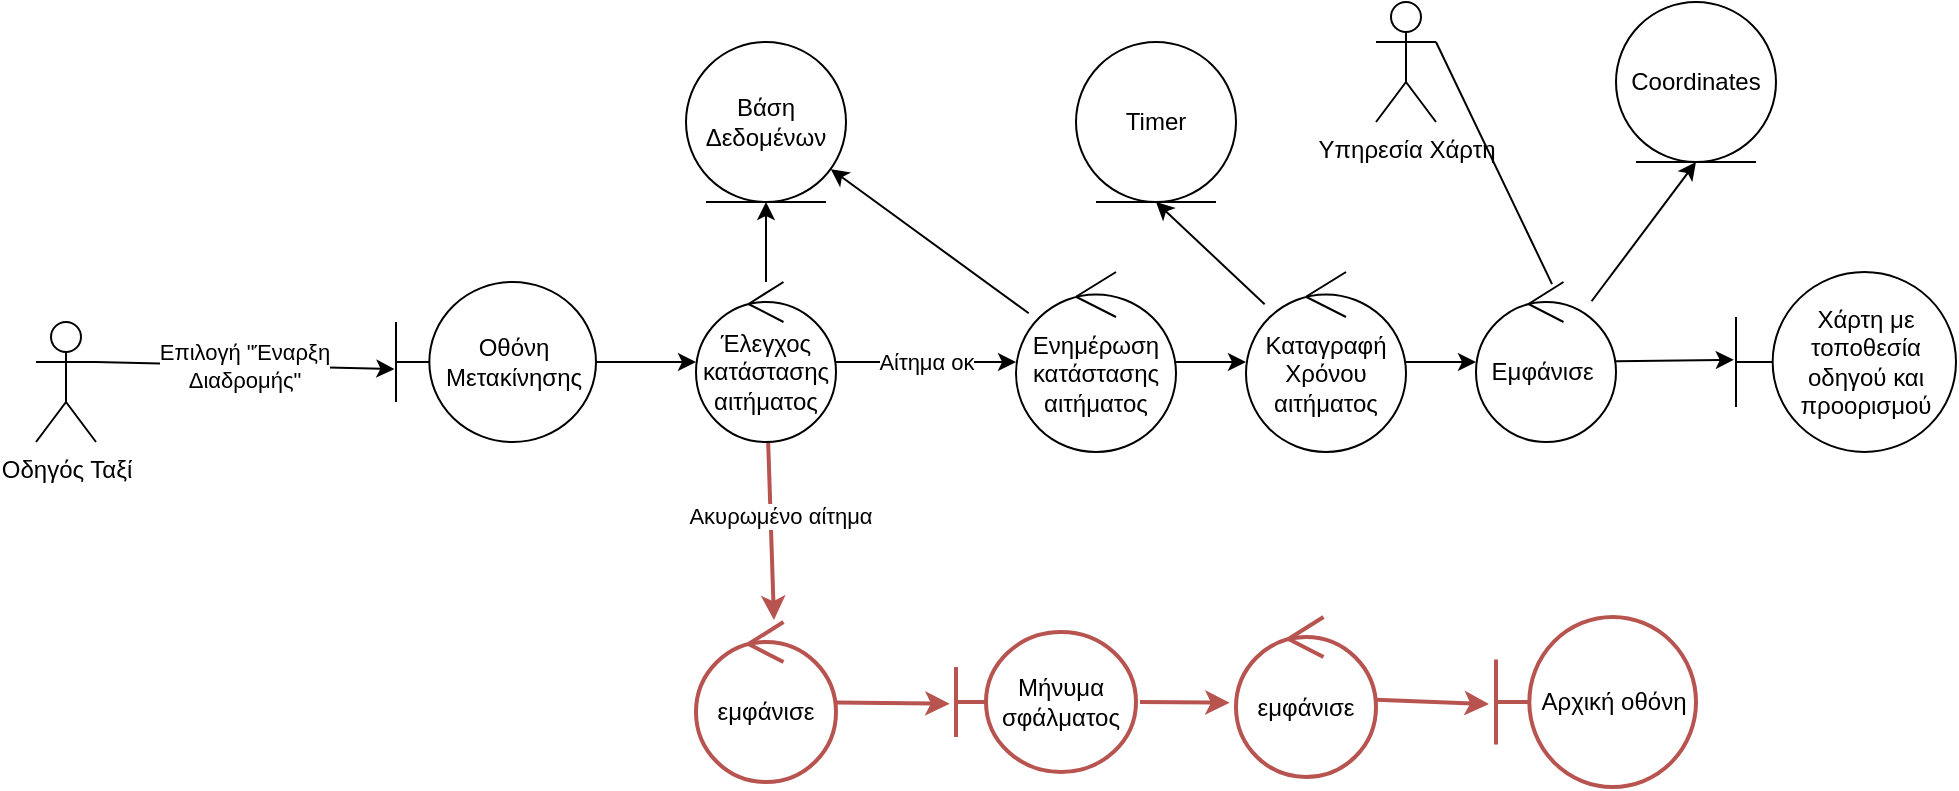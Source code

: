 <mxfile>
    <diagram id="DwINkmmucJ1cN0AH-Ct3" name="Page-1">
        <mxGraphModel dx="1207" dy="1139" grid="1" gridSize="10" guides="1" tooltips="1" connect="1" arrows="1" fold="1" page="1" pageScale="1" pageWidth="850" pageHeight="1100" math="0" shadow="0">
            <root>
                <mxCell id="0"/>
                <mxCell id="1" parent="0"/>
                <mxCell id="8" value="Επιλογή &quot;Έναρξη&lt;br&gt;Διαδρομής&quot;" style="edgeStyle=none;html=1;exitX=1;exitY=0.333;exitDx=0;exitDy=0;exitPerimeter=0;entryX=-0.008;entryY=0.544;entryDx=0;entryDy=0;entryPerimeter=0;" parent="1" source="2" target="3" edge="1">
                    <mxGeometry relative="1" as="geometry">
                        <mxPoint x="338.0" y="152" as="targetPoint"/>
                    </mxGeometry>
                </mxCell>
                <mxCell id="2" value="Οδηγός Ταξί" style="shape=umlActor;verticalLabelPosition=bottom;verticalAlign=top;html=1;" parent="1" vertex="1">
                    <mxGeometry x="160" y="260" width="30" height="60" as="geometry"/>
                </mxCell>
                <mxCell id="10" value="" style="edgeStyle=none;html=1;" parent="1" source="3" target="9" edge="1">
                    <mxGeometry relative="1" as="geometry"/>
                </mxCell>
                <mxCell id="3" value="Οθόνη&lt;br&gt;Μετακίνησης" style="shape=umlBoundary;whiteSpace=wrap;html=1;" parent="1" vertex="1">
                    <mxGeometry x="340" y="240" width="100" height="80" as="geometry"/>
                </mxCell>
                <mxCell id="12" value="" style="edgeStyle=none;html=1;" parent="1" source="9" target="11" edge="1">
                    <mxGeometry relative="1" as="geometry"/>
                </mxCell>
                <mxCell id="14" value="Αίτημα οκ" style="edgeStyle=none;html=1;" parent="1" source="9" target="13" edge="1">
                    <mxGeometry relative="1" as="geometry"/>
                </mxCell>
                <mxCell id="25" style="edgeStyle=none;html=1;entryX=0.557;entryY=-0.012;entryDx=0;entryDy=0;entryPerimeter=0;strokeColor=#B85450;strokeWidth=2;" parent="1" source="9" target="31" edge="1">
                    <mxGeometry relative="1" as="geometry">
                        <mxPoint x="590.99" y="399.6" as="targetPoint"/>
                    </mxGeometry>
                </mxCell>
                <mxCell id="26" value="Ακυρωμένο αίτημα" style="edgeLabel;html=1;align=center;verticalAlign=middle;resizable=0;points=[];" parent="25" vertex="1" connectable="0">
                    <mxGeometry x="-0.184" y="4" relative="1" as="geometry">
                        <mxPoint as="offset"/>
                    </mxGeometry>
                </mxCell>
                <mxCell id="9" value="Έλεγχος κατάστασης αιτήματος" style="ellipse;shape=umlControl;whiteSpace=wrap;html=1;" parent="1" vertex="1">
                    <mxGeometry x="490" y="240" width="70" height="80" as="geometry"/>
                </mxCell>
                <mxCell id="11" value="Βάση Δεδομένων" style="ellipse;shape=umlEntity;whiteSpace=wrap;html=1;" parent="1" vertex="1">
                    <mxGeometry x="485" y="120" width="80" height="80" as="geometry"/>
                </mxCell>
                <mxCell id="15" style="edgeStyle=none;html=1;" parent="1" source="13" target="11" edge="1">
                    <mxGeometry relative="1" as="geometry"/>
                </mxCell>
                <mxCell id="41" value="" style="edgeStyle=none;html=1;" parent="1" source="13" target="40" edge="1">
                    <mxGeometry relative="1" as="geometry"/>
                </mxCell>
                <mxCell id="13" value="Ενημέρωση κατάστασης αιτήματος" style="ellipse;shape=umlControl;whiteSpace=wrap;html=1;" parent="1" vertex="1">
                    <mxGeometry x="650" y="235" width="80" height="90" as="geometry"/>
                </mxCell>
                <mxCell id="30" style="edgeStyle=none;html=1;entryX=-0.01;entryY=0.488;entryDx=0;entryDy=0;entryPerimeter=0;" parent="1" source="16" target="29" edge="1">
                    <mxGeometry relative="1" as="geometry">
                        <mxPoint x="1000" y="290" as="targetPoint"/>
                    </mxGeometry>
                </mxCell>
                <mxCell id="60" style="edgeStyle=none;html=1;entryX=0.5;entryY=1;entryDx=0;entryDy=0;" parent="1" source="16" target="59" edge="1">
                    <mxGeometry relative="1" as="geometry"/>
                </mxCell>
                <mxCell id="16" value="Εμφάνισε&amp;nbsp;" style="ellipse;shape=umlControl;whiteSpace=wrap;html=1;" parent="1" vertex="1">
                    <mxGeometry x="880" y="240" width="70" height="80" as="geometry"/>
                </mxCell>
                <mxCell id="18" style="edgeStyle=none;html=1;entryX=0.543;entryY=0.013;entryDx=0;entryDy=0;entryPerimeter=0;endArrow=none;endFill=0;exitX=1;exitY=0.333;exitDx=0;exitDy=0;exitPerimeter=0;" parent="1" source="17" target="16" edge="1">
                    <mxGeometry relative="1" as="geometry"/>
                </mxCell>
                <mxCell id="17" value="Υπηρεσία Χάρτη" style="shape=umlActor;verticalLabelPosition=bottom;verticalAlign=top;html=1;" parent="1" vertex="1">
                    <mxGeometry x="830" y="100" width="30" height="60" as="geometry"/>
                </mxCell>
                <mxCell id="29" value="Χάρτη με τοποθεσία οδηγού και προορισμού" style="shape=umlBoundary;whiteSpace=wrap;html=1;" parent="1" vertex="1">
                    <mxGeometry x="1010" y="235" width="110" height="90" as="geometry"/>
                </mxCell>
                <mxCell id="47" style="edgeStyle=none;html=1;entryX=-0.035;entryY=0.512;entryDx=0;entryDy=0;entryPerimeter=0;strokeColor=#B85450;strokeWidth=2;" parent="1" source="31" target="49" edge="1">
                    <mxGeometry relative="1" as="geometry">
                        <mxPoint x="616.5" y="449.76" as="targetPoint"/>
                    </mxGeometry>
                </mxCell>
                <mxCell id="31" value="εμφάνισε" style="ellipse;shape=umlControl;whiteSpace=wrap;html=1;strokeColor=#B85450;strokeWidth=2;" parent="1" vertex="1">
                    <mxGeometry x="490" y="410" width="70" height="80" as="geometry"/>
                </mxCell>
                <mxCell id="44" style="edgeStyle=none;html=1;strokeColor=#B85450;strokeWidth=2;entryX=-0.045;entryY=0.536;entryDx=0;entryDy=0;entryPerimeter=0;exitX=1.022;exitY=0.5;exitDx=0;exitDy=0;exitPerimeter=0;" parent="1" source="49" target="53" edge="1">
                    <mxGeometry relative="1" as="geometry">
                        <mxPoint x="843.01" y="451.52" as="sourcePoint"/>
                        <mxPoint x="877.55" y="452.24" as="targetPoint"/>
                    </mxGeometry>
                </mxCell>
                <mxCell id="42" value="" style="edgeStyle=none;html=1;" parent="1" source="40" target="16" edge="1">
                    <mxGeometry relative="1" as="geometry"/>
                </mxCell>
                <mxCell id="62" style="edgeStyle=none;html=1;entryX=0.5;entryY=1;entryDx=0;entryDy=0;" edge="1" parent="1" source="40" target="61">
                    <mxGeometry relative="1" as="geometry"/>
                </mxCell>
                <mxCell id="40" value="Καταγραφή Χρόνου αιτήματος" style="ellipse;shape=umlControl;whiteSpace=wrap;html=1;" parent="1" vertex="1">
                    <mxGeometry x="765" y="235" width="80" height="90" as="geometry"/>
                </mxCell>
                <mxCell id="49" value="Μήνυμα σφάλματος" style="shape=umlBoundary;whiteSpace=wrap;html=1;fillColor=none;strokeColor=#b85450;strokeWidth=2;" parent="1" vertex="1">
                    <mxGeometry x="620" y="415.0" width="90" height="70" as="geometry"/>
                </mxCell>
                <mxCell id="52" style="edgeStyle=none;html=1;entryX=-0.035;entryY=0.512;entryDx=0;entryDy=0;entryPerimeter=0;strokeColor=#B85450;strokeWidth=2;" parent="1" source="53" target="54" edge="1">
                    <mxGeometry relative="1" as="geometry">
                        <mxPoint x="886.5" y="447.26" as="targetPoint"/>
                    </mxGeometry>
                </mxCell>
                <mxCell id="53" value="εμφάνισε" style="ellipse;shape=umlControl;whiteSpace=wrap;html=1;strokeColor=#B85450;strokeWidth=2;" parent="1" vertex="1">
                    <mxGeometry x="760" y="407.5" width="70" height="80" as="geometry"/>
                </mxCell>
                <mxCell id="54" value="Αρχική οθόνη" style="shape=umlBoundary;whiteSpace=wrap;html=1;fillColor=none;strokeColor=#b85450;strokeWidth=2;" parent="1" vertex="1">
                    <mxGeometry x="890" y="407.5" width="100" height="85" as="geometry"/>
                </mxCell>
                <mxCell id="59" value="Coordinates" style="ellipse;shape=umlEntity;whiteSpace=wrap;html=1;" parent="1" vertex="1">
                    <mxGeometry x="950" y="100" width="80" height="80" as="geometry"/>
                </mxCell>
                <mxCell id="61" value="Timer" style="ellipse;shape=umlEntity;whiteSpace=wrap;html=1;" vertex="1" parent="1">
                    <mxGeometry x="680" y="120" width="80" height="80" as="geometry"/>
                </mxCell>
            </root>
        </mxGraphModel>
    </diagram>
</mxfile>
